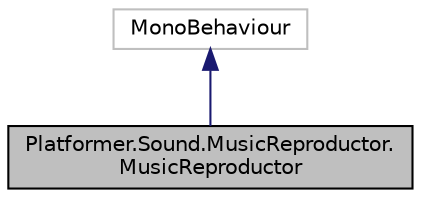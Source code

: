 digraph "Platformer.Sound.MusicReproductor.MusicReproductor"
{
 // LATEX_PDF_SIZE
  edge [fontname="Helvetica",fontsize="10",labelfontname="Helvetica",labelfontsize="10"];
  node [fontname="Helvetica",fontsize="10",shape=record];
  Node1 [label="Platformer.Sound.MusicReproductor.\lMusicReproductor",height=0.2,width=0.4,color="black", fillcolor="grey75", style="filled", fontcolor="black",tooltip="Plays a son in loop"];
  Node2 -> Node1 [dir="back",color="midnightblue",fontsize="10",style="solid",fontname="Helvetica"];
  Node2 [label="MonoBehaviour",height=0.2,width=0.4,color="grey75", fillcolor="white", style="filled",tooltip=" "];
}

